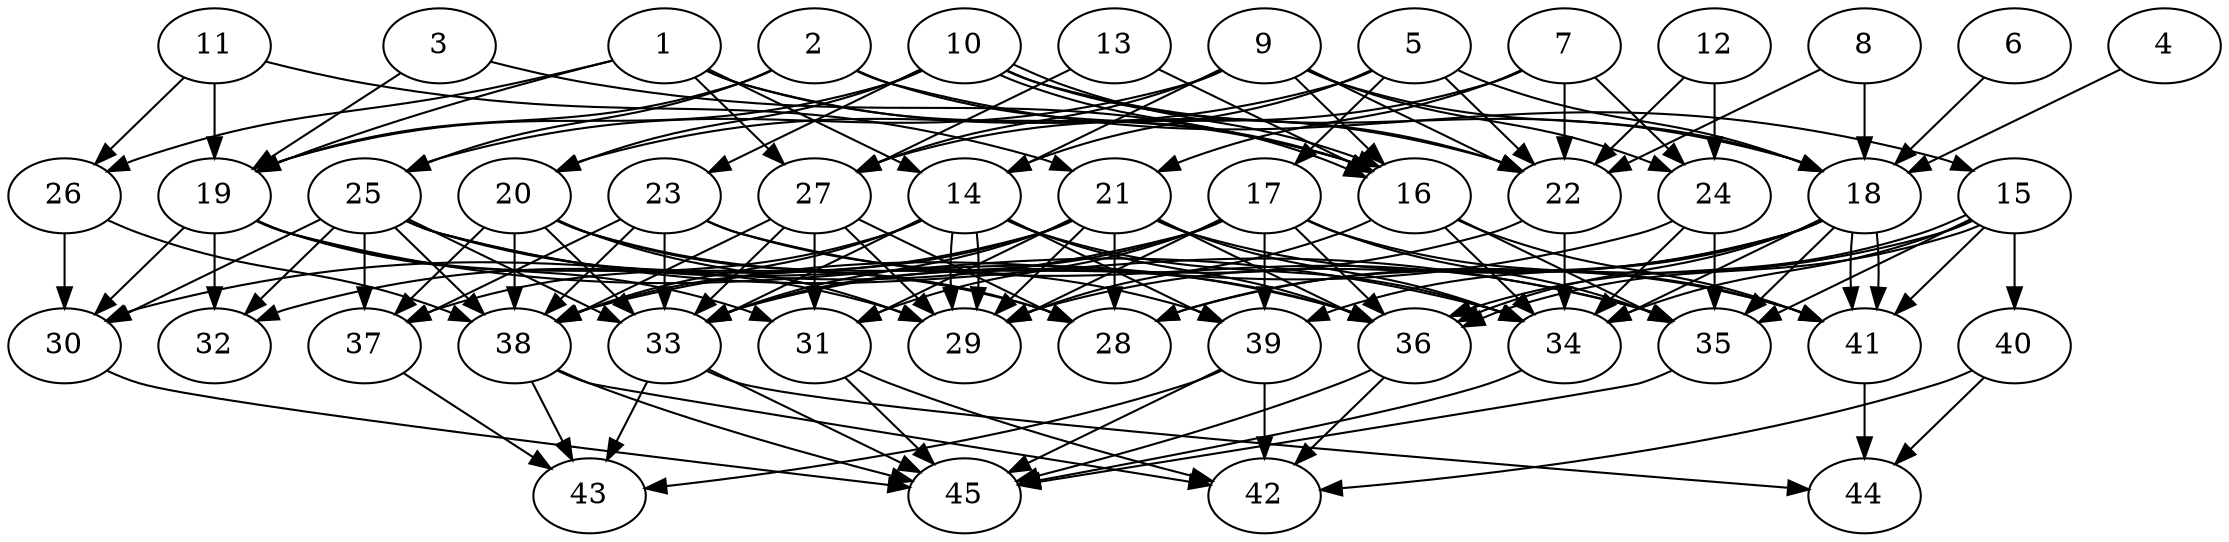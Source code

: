 // DAG automatically generated by daggen at Thu Oct  3 14:07:24 2019
// ./daggen --dot -n 45 --ccr 0.5 --fat 0.7 --regular 0.9 --density 0.6 --mindata 5242880 --maxdata 52428800 
digraph G {
  1 [size="57233408", alpha="0.07", expect_size="28616704"] 
  1 -> 14 [size ="28616704"]
  1 -> 16 [size ="28616704"]
  1 -> 19 [size ="28616704"]
  1 -> 22 [size ="28616704"]
  1 -> 26 [size ="28616704"]
  1 -> 27 [size ="28616704"]
  2 [size="82432000", alpha="0.15", expect_size="41216000"] 
  2 -> 15 [size ="41216000"]
  2 -> 16 [size ="41216000"]
  2 -> 19 [size ="41216000"]
  2 -> 25 [size ="41216000"]
  3 [size="32571392", alpha="0.12", expect_size="16285696"] 
  3 -> 16 [size ="16285696"]
  3 -> 19 [size ="16285696"]
  4 [size="60577792", alpha="0.18", expect_size="30288896"] 
  4 -> 18 [size ="30288896"]
  5 [size="100141056", alpha="0.15", expect_size="50070528"] 
  5 -> 14 [size ="50070528"]
  5 -> 17 [size ="50070528"]
  5 -> 18 [size ="50070528"]
  5 -> 20 [size ="50070528"]
  5 -> 22 [size ="50070528"]
  6 [size="31946752", alpha="0.11", expect_size="15973376"] 
  6 -> 18 [size ="15973376"]
  7 [size="63291392", alpha="0.10", expect_size="31645696"] 
  7 -> 21 [size ="31645696"]
  7 -> 22 [size ="31645696"]
  7 -> 24 [size ="31645696"]
  7 -> 27 [size ="31645696"]
  8 [size="34062336", alpha="0.16", expect_size="17031168"] 
  8 -> 18 [size ="17031168"]
  8 -> 22 [size ="17031168"]
  9 [size="96282624", alpha="0.15", expect_size="48141312"] 
  9 -> 14 [size ="48141312"]
  9 -> 16 [size ="48141312"]
  9 -> 18 [size ="48141312"]
  9 -> 22 [size ="48141312"]
  9 -> 24 [size ="48141312"]
  9 -> 25 [size ="48141312"]
  9 -> 27 [size ="48141312"]
  10 [size="25886720", alpha="0.08", expect_size="12943360"] 
  10 -> 16 [size ="12943360"]
  10 -> 16 [size ="12943360"]
  10 -> 18 [size ="12943360"]
  10 -> 19 [size ="12943360"]
  10 -> 20 [size ="12943360"]
  10 -> 22 [size ="12943360"]
  10 -> 23 [size ="12943360"]
  11 [size="51429376", alpha="0.18", expect_size="25714688"] 
  11 -> 19 [size ="25714688"]
  11 -> 21 [size ="25714688"]
  11 -> 26 [size ="25714688"]
  12 [size="85323776", alpha="0.13", expect_size="42661888"] 
  12 -> 22 [size ="42661888"]
  12 -> 24 [size ="42661888"]
  13 [size="61974528", alpha="0.09", expect_size="30987264"] 
  13 -> 16 [size ="30987264"]
  13 -> 27 [size ="30987264"]
  14 [size="24377344", alpha="0.04", expect_size="12188672"] 
  14 -> 29 [size ="12188672"]
  14 -> 29 [size ="12188672"]
  14 -> 33 [size ="12188672"]
  14 -> 34 [size ="12188672"]
  14 -> 36 [size ="12188672"]
  14 -> 37 [size ="12188672"]
  14 -> 38 [size ="12188672"]
  14 -> 39 [size ="12188672"]
  15 [size="14925824", alpha="0.19", expect_size="7462912"] 
  15 -> 28 [size ="7462912"]
  15 -> 34 [size ="7462912"]
  15 -> 35 [size ="7462912"]
  15 -> 36 [size ="7462912"]
  15 -> 36 [size ="7462912"]
  15 -> 40 [size ="7462912"]
  15 -> 41 [size ="7462912"]
  16 [size="86837248", alpha="0.04", expect_size="43418624"] 
  16 -> 29 [size ="43418624"]
  16 -> 34 [size ="43418624"]
  16 -> 35 [size ="43418624"]
  16 -> 41 [size ="43418624"]
  17 [size="44427264", alpha="0.12", expect_size="22213632"] 
  17 -> 29 [size ="22213632"]
  17 -> 30 [size ="22213632"]
  17 -> 31 [size ="22213632"]
  17 -> 33 [size ="22213632"]
  17 -> 35 [size ="22213632"]
  17 -> 36 [size ="22213632"]
  17 -> 39 [size ="22213632"]
  17 -> 41 [size ="22213632"]
  18 [size="91355136", alpha="0.04", expect_size="45677568"] 
  18 -> 28 [size ="45677568"]
  18 -> 29 [size ="45677568"]
  18 -> 34 [size ="45677568"]
  18 -> 35 [size ="45677568"]
  18 -> 36 [size ="45677568"]
  18 -> 39 [size ="45677568"]
  18 -> 41 [size ="45677568"]
  18 -> 41 [size ="45677568"]
  19 [size="71313408", alpha="0.05", expect_size="35656704"] 
  19 -> 29 [size ="35656704"]
  19 -> 30 [size ="35656704"]
  19 -> 31 [size ="35656704"]
  19 -> 32 [size ="35656704"]
  19 -> 34 [size ="35656704"]
  20 [size="46780416", alpha="0.01", expect_size="23390208"] 
  20 -> 28 [size ="23390208"]
  20 -> 29 [size ="23390208"]
  20 -> 33 [size ="23390208"]
  20 -> 37 [size ="23390208"]
  20 -> 38 [size ="23390208"]
  20 -> 39 [size ="23390208"]
  21 [size="83245056", alpha="0.08", expect_size="41622528"] 
  21 -> 28 [size ="41622528"]
  21 -> 29 [size ="41622528"]
  21 -> 31 [size ="41622528"]
  21 -> 32 [size ="41622528"]
  21 -> 33 [size ="41622528"]
  21 -> 34 [size ="41622528"]
  21 -> 36 [size ="41622528"]
  21 -> 38 [size ="41622528"]
  21 -> 41 [size ="41622528"]
  22 [size="75245568", alpha="0.10", expect_size="37622784"] 
  22 -> 33 [size ="37622784"]
  22 -> 34 [size ="37622784"]
  23 [size="41707520", alpha="0.17", expect_size="20853760"] 
  23 -> 33 [size ="20853760"]
  23 -> 35 [size ="20853760"]
  23 -> 36 [size ="20853760"]
  23 -> 37 [size ="20853760"]
  23 -> 38 [size ="20853760"]
  24 [size="83077120", alpha="0.14", expect_size="41538560"] 
  24 -> 34 [size ="41538560"]
  24 -> 35 [size ="41538560"]
  24 -> 38 [size ="41538560"]
  25 [size="104163328", alpha="0.10", expect_size="52081664"] 
  25 -> 28 [size ="52081664"]
  25 -> 30 [size ="52081664"]
  25 -> 32 [size ="52081664"]
  25 -> 33 [size ="52081664"]
  25 -> 35 [size ="52081664"]
  25 -> 36 [size ="52081664"]
  25 -> 37 [size ="52081664"]
  25 -> 38 [size ="52081664"]
  26 [size="97392640", alpha="0.11", expect_size="48696320"] 
  26 -> 30 [size ="48696320"]
  26 -> 38 [size ="48696320"]
  27 [size="23224320", alpha="0.03", expect_size="11612160"] 
  27 -> 28 [size ="11612160"]
  27 -> 29 [size ="11612160"]
  27 -> 31 [size ="11612160"]
  27 -> 33 [size ="11612160"]
  27 -> 38 [size ="11612160"]
  28 [size="78376960", alpha="0.00", expect_size="39188480"] 
  29 [size="97843200", alpha="0.15", expect_size="48921600"] 
  30 [size="25458688", alpha="0.14", expect_size="12729344"] 
  30 -> 45 [size ="12729344"]
  31 [size="32479232", alpha="0.01", expect_size="16239616"] 
  31 -> 42 [size ="16239616"]
  31 -> 45 [size ="16239616"]
  32 [size="71282688", alpha="0.04", expect_size="35641344"] 
  33 [size="25069568", alpha="0.18", expect_size="12534784"] 
  33 -> 43 [size ="12534784"]
  33 -> 44 [size ="12534784"]
  33 -> 45 [size ="12534784"]
  34 [size="104671232", alpha="0.15", expect_size="52335616"] 
  34 -> 45 [size ="52335616"]
  35 [size="77066240", alpha="0.13", expect_size="38533120"] 
  35 -> 45 [size ="38533120"]
  36 [size="31911936", alpha="0.07", expect_size="15955968"] 
  36 -> 42 [size ="15955968"]
  36 -> 45 [size ="15955968"]
  37 [size="85041152", alpha="0.08", expect_size="42520576"] 
  37 -> 43 [size ="42520576"]
  38 [size="100515840", alpha="0.06", expect_size="50257920"] 
  38 -> 42 [size ="50257920"]
  38 -> 43 [size ="50257920"]
  38 -> 45 [size ="50257920"]
  39 [size="101914624", alpha="0.17", expect_size="50957312"] 
  39 -> 42 [size ="50957312"]
  39 -> 43 [size ="50957312"]
  39 -> 45 [size ="50957312"]
  40 [size="80664576", alpha="0.16", expect_size="40332288"] 
  40 -> 42 [size ="40332288"]
  40 -> 44 [size ="40332288"]
  41 [size="52164608", alpha="0.11", expect_size="26082304"] 
  41 -> 44 [size ="26082304"]
  42 [size="57360384", alpha="0.19", expect_size="28680192"] 
  43 [size="76720128", alpha="0.13", expect_size="38360064"] 
  44 [size="67358720", alpha="0.03", expect_size="33679360"] 
  45 [size="43173888", alpha="0.13", expect_size="21586944"] 
}
